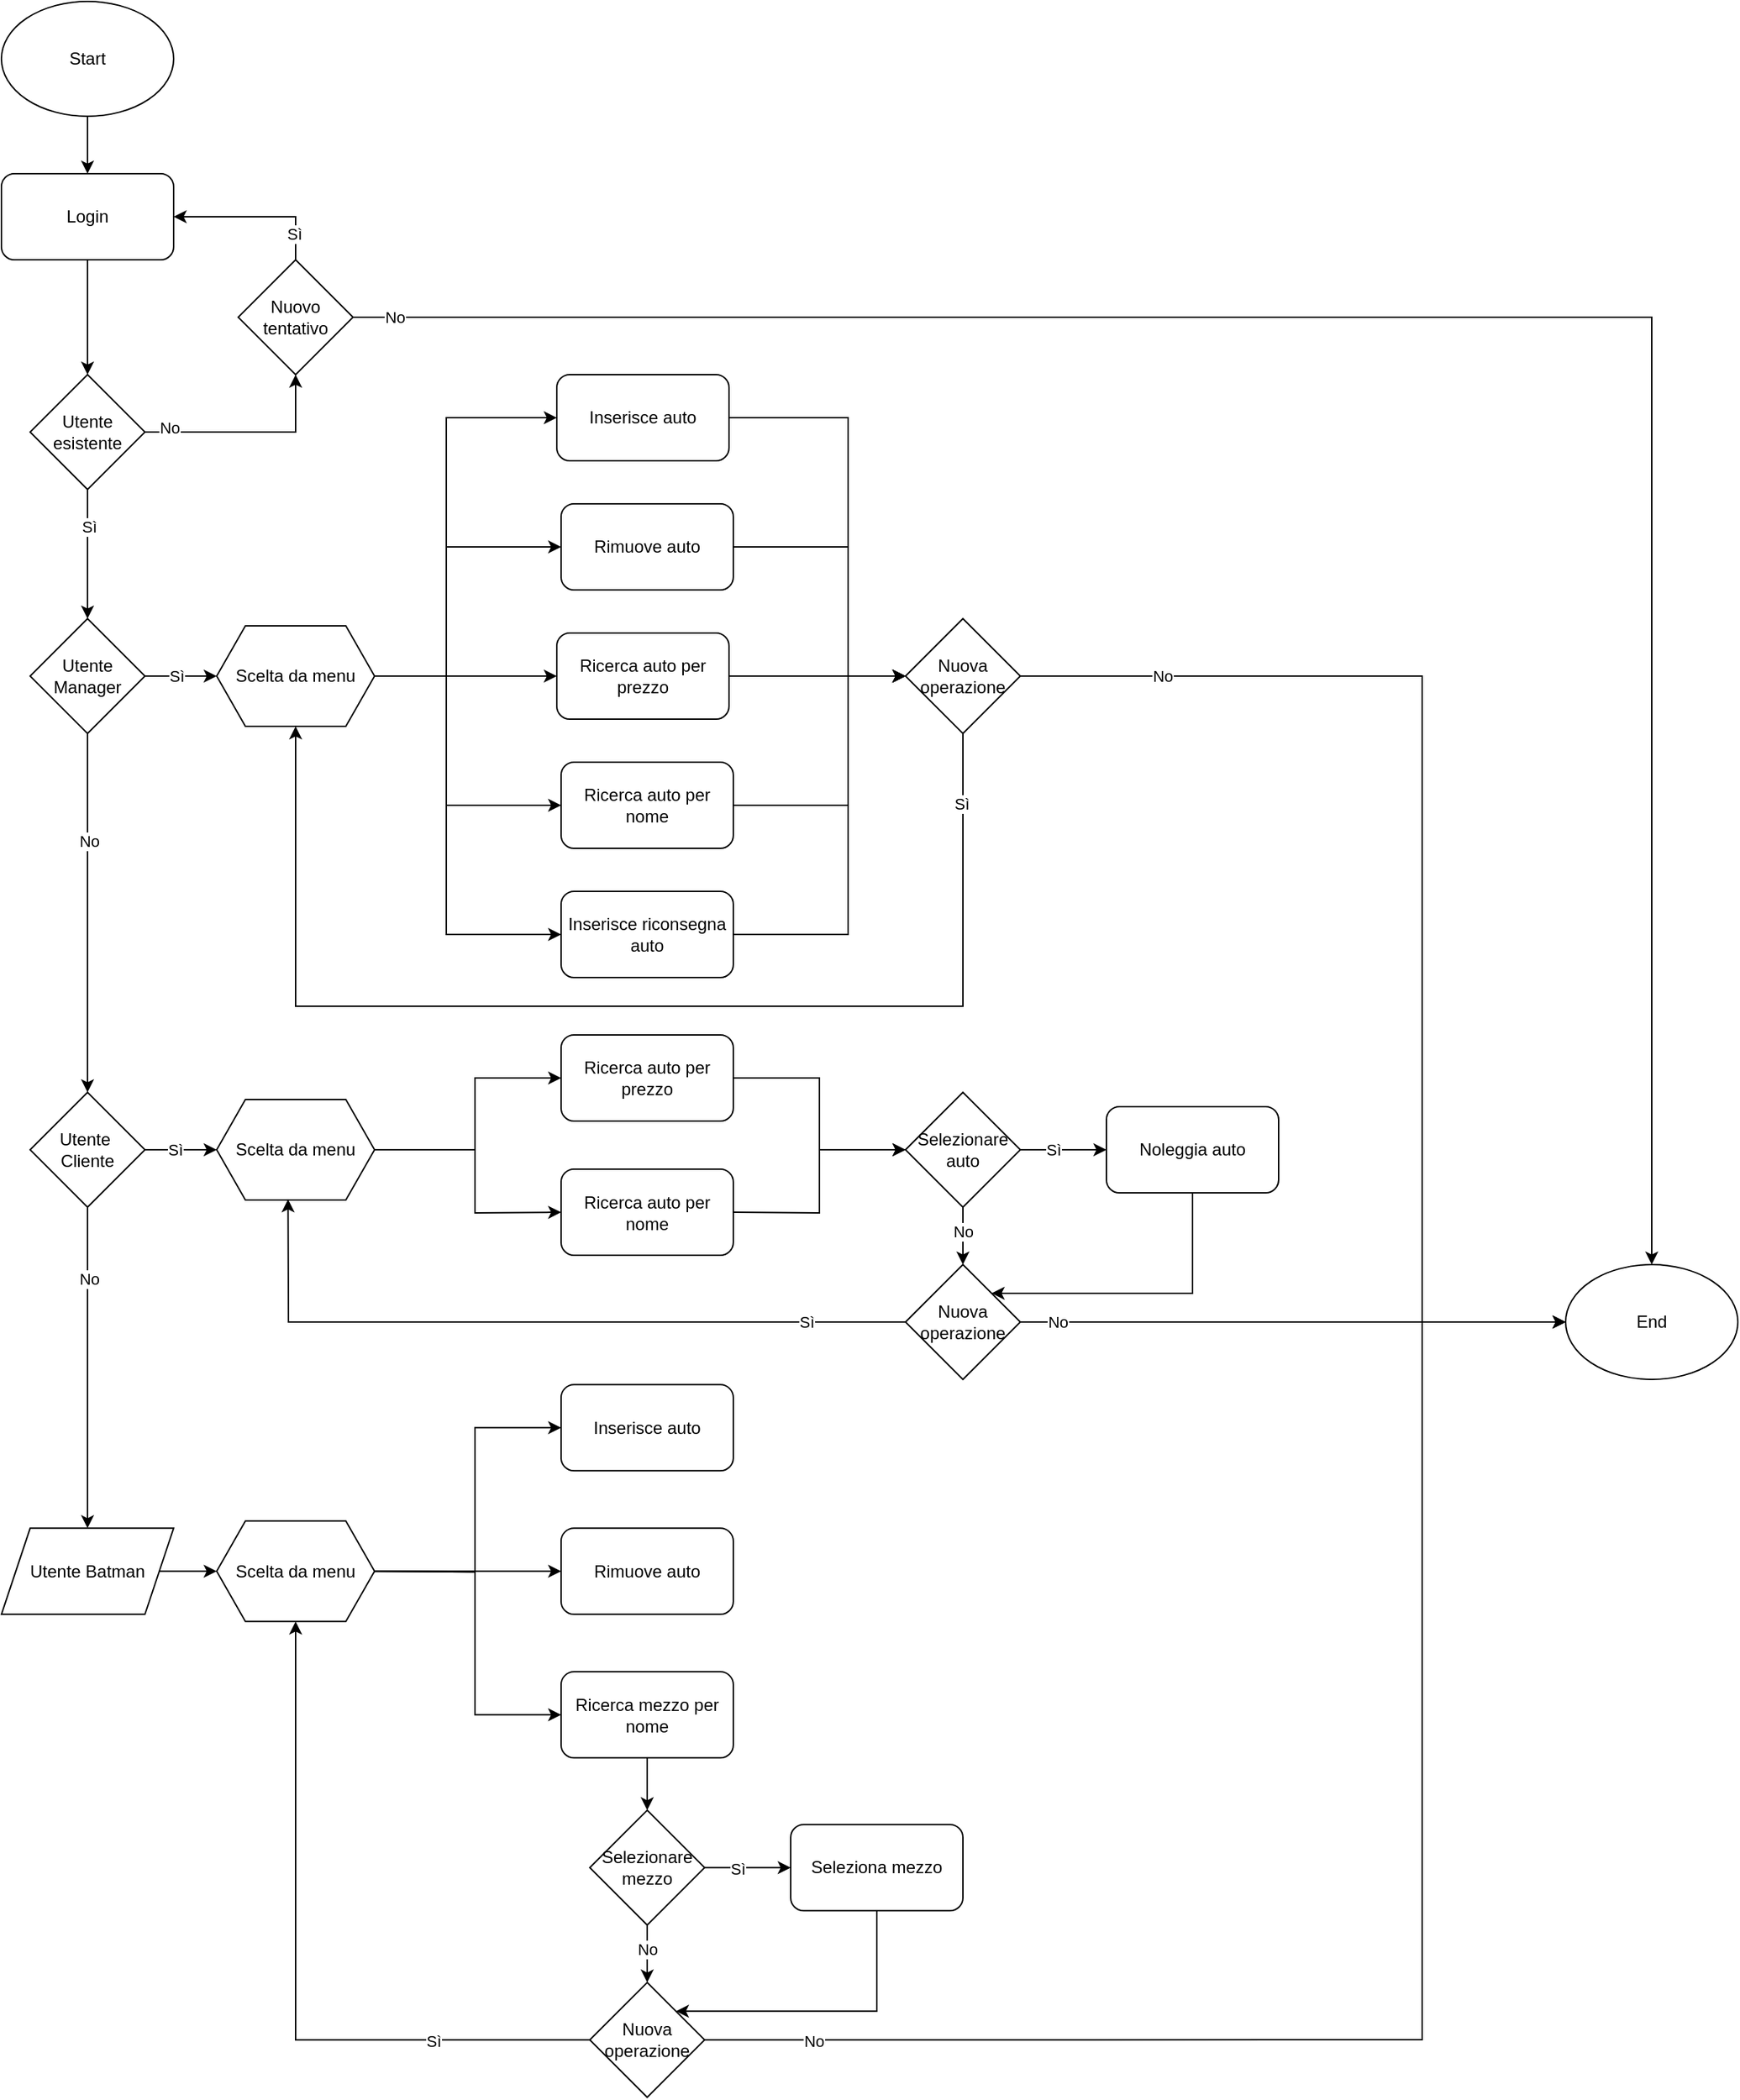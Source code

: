 <mxfile version="24.3.1" type="github">
  <diagram name="Pagina-1" id="EEm6VmCrQKePeS3bTBi5">
    <mxGraphModel dx="3733" dy="1447" grid="1" gridSize="10" guides="1" tooltips="1" connect="1" arrows="1" fold="1" page="1" pageScale="1" pageWidth="827" pageHeight="1169" math="0" shadow="0">
      <root>
        <mxCell id="0" />
        <mxCell id="1" parent="0" />
        <mxCell id="yDOt4Lqb7ccFXfuGrmkD-1" value="Start" style="ellipse;whiteSpace=wrap;html=1;" parent="1" vertex="1">
          <mxGeometry x="310" y="10" width="120" height="80" as="geometry" />
        </mxCell>
        <mxCell id="yDOt4Lqb7ccFXfuGrmkD-9" value="" style="endArrow=classic;html=1;rounded=0;exitX=0.5;exitY=1;exitDx=0;exitDy=0;entryX=0.5;entryY=0;entryDx=0;entryDy=0;" parent="1" source="yDOt4Lqb7ccFXfuGrmkD-1" target="yDOt4Lqb7ccFXfuGrmkD-62" edge="1">
          <mxGeometry width="50" height="50" relative="1" as="geometry">
            <mxPoint x="650" y="170" as="sourcePoint" />
            <mxPoint x="700" y="120" as="targetPoint" />
          </mxGeometry>
        </mxCell>
        <mxCell id="yDOt4Lqb7ccFXfuGrmkD-27" value="" style="endArrow=classic;html=1;rounded=0;exitX=1;exitY=0.5;exitDx=0;exitDy=0;entryX=0;entryY=0.5;entryDx=0;entryDy=0;" parent="1" source="yDOt4Lqb7ccFXfuGrmkD-45" target="pQ0ZtECu9dwq4PrQdhm7-3" edge="1">
          <mxGeometry width="50" height="50" relative="1" as="geometry">
            <mxPoint x="1260" y="1083.66" as="sourcePoint" />
            <mxPoint x="1000" y="1153.66" as="targetPoint" />
            <Array as="points">
              <mxPoint x="640" y="1104.15" />
              <mxPoint x="640" y="1203.66" />
            </Array>
          </mxGeometry>
        </mxCell>
        <mxCell id="yDOt4Lqb7ccFXfuGrmkD-28" value="Scelta da menu" style="shape=hexagon;perimeter=hexagonPerimeter2;whiteSpace=wrap;html=1;fixedSize=1;" parent="1" vertex="1">
          <mxGeometry x="460" y="445" width="110" height="70" as="geometry" />
        </mxCell>
        <mxCell id="yDOt4Lqb7ccFXfuGrmkD-29" value="Utente esistente" style="rhombus;whiteSpace=wrap;html=1;" parent="1" vertex="1">
          <mxGeometry x="330" y="270" width="80" height="80" as="geometry" />
        </mxCell>
        <mxCell id="yDOt4Lqb7ccFXfuGrmkD-30" value="" style="endArrow=classic;html=1;rounded=0;exitX=0.5;exitY=1;exitDx=0;exitDy=0;entryX=0.5;entryY=0;entryDx=0;entryDy=0;" parent="1" source="yDOt4Lqb7ccFXfuGrmkD-62" target="yDOt4Lqb7ccFXfuGrmkD-29" edge="1">
          <mxGeometry width="50" height="50" relative="1" as="geometry">
            <mxPoint x="370" y="230.0" as="sourcePoint" />
            <mxPoint x="369.41" y="270" as="targetPoint" />
          </mxGeometry>
        </mxCell>
        <mxCell id="yDOt4Lqb7ccFXfuGrmkD-31" value="" style="endArrow=classic;html=1;rounded=0;entryX=0.5;entryY=1;entryDx=0;entryDy=0;" parent="1" target="pQ0ZtECu9dwq4PrQdhm7-38" edge="1">
          <mxGeometry width="50" height="50" relative="1" as="geometry">
            <mxPoint x="410" y="310" as="sourcePoint" />
            <mxPoint x="200" y="240" as="targetPoint" />
            <Array as="points">
              <mxPoint x="515" y="310" />
            </Array>
          </mxGeometry>
        </mxCell>
        <mxCell id="yDOt4Lqb7ccFXfuGrmkD-55" value="No" style="edgeLabel;html=1;align=center;verticalAlign=middle;resizable=0;points=[];" parent="yDOt4Lqb7ccFXfuGrmkD-31" vertex="1" connectable="0">
          <mxGeometry x="-0.82" y="1" relative="1" as="geometry">
            <mxPoint x="4" y="-2" as="offset" />
          </mxGeometry>
        </mxCell>
        <mxCell id="yDOt4Lqb7ccFXfuGrmkD-32" value="" style="endArrow=classic;html=1;rounded=0;entryX=0.5;entryY=0;entryDx=0;entryDy=0;exitX=0.5;exitY=1;exitDx=0;exitDy=0;" parent="1" target="yDOt4Lqb7ccFXfuGrmkD-33" edge="1" source="yDOt4Lqb7ccFXfuGrmkD-29">
          <mxGeometry width="50" height="50" relative="1" as="geometry">
            <mxPoint x="400" y="390" as="sourcePoint" />
            <mxPoint x="369.41" y="460" as="targetPoint" />
          </mxGeometry>
        </mxCell>
        <mxCell id="YLqW735Ok_-E2ZX6jBCm-1" value="Sì" style="edgeLabel;html=1;align=center;verticalAlign=middle;resizable=0;points=[];" vertex="1" connectable="0" parent="yDOt4Lqb7ccFXfuGrmkD-32">
          <mxGeometry x="-0.424" y="1" relative="1" as="geometry">
            <mxPoint as="offset" />
          </mxGeometry>
        </mxCell>
        <mxCell id="yDOt4Lqb7ccFXfuGrmkD-33" value="Utente Manager" style="rhombus;whiteSpace=wrap;html=1;" parent="1" vertex="1">
          <mxGeometry x="330" y="440" width="80" height="80" as="geometry" />
        </mxCell>
        <mxCell id="yDOt4Lqb7ccFXfuGrmkD-35" value="" style="endArrow=classic;html=1;rounded=0;exitX=0.5;exitY=1;exitDx=0;exitDy=0;entryX=0.5;entryY=0;entryDx=0;entryDy=0;" parent="1" target="yDOt4Lqb7ccFXfuGrmkD-38" edge="1" source="yDOt4Lqb7ccFXfuGrmkD-33">
          <mxGeometry width="50" height="50" relative="1" as="geometry">
            <mxPoint x="369.41" y="570" as="sourcePoint" />
            <mxPoint x="369.41" y="610" as="targetPoint" />
          </mxGeometry>
        </mxCell>
        <mxCell id="yDOt4Lqb7ccFXfuGrmkD-52" value="No" style="edgeLabel;html=1;align=center;verticalAlign=middle;resizable=0;points=[];" parent="yDOt4Lqb7ccFXfuGrmkD-35" vertex="1" connectable="0">
          <mxGeometry x="-0.255" y="1" relative="1" as="geometry">
            <mxPoint y="-18" as="offset" />
          </mxGeometry>
        </mxCell>
        <mxCell id="yDOt4Lqb7ccFXfuGrmkD-36" value="" style="endArrow=classic;html=1;rounded=0;exitX=1;exitY=0.5;exitDx=0;exitDy=0;entryX=0;entryY=0.5;entryDx=0;entryDy=0;" parent="1" source="yDOt4Lqb7ccFXfuGrmkD-33" target="yDOt4Lqb7ccFXfuGrmkD-28" edge="1">
          <mxGeometry width="50" height="50" relative="1" as="geometry">
            <mxPoint x="379.41" y="410" as="sourcePoint" />
            <mxPoint x="380" y="450" as="targetPoint" />
          </mxGeometry>
        </mxCell>
        <mxCell id="yDOt4Lqb7ccFXfuGrmkD-49" value="Sì" style="edgeLabel;html=1;align=center;verticalAlign=middle;resizable=0;points=[];" parent="yDOt4Lqb7ccFXfuGrmkD-36" vertex="1" connectable="0">
          <mxGeometry x="-0.141" y="-1" relative="1" as="geometry">
            <mxPoint y="-1" as="offset" />
          </mxGeometry>
        </mxCell>
        <mxCell id="yDOt4Lqb7ccFXfuGrmkD-37" value="Scelta da menu" style="shape=hexagon;perimeter=hexagonPerimeter2;whiteSpace=wrap;html=1;fixedSize=1;" parent="1" vertex="1">
          <mxGeometry x="460" y="775" width="110" height="70" as="geometry" />
        </mxCell>
        <mxCell id="yDOt4Lqb7ccFXfuGrmkD-38" value="Utente&amp;nbsp;&lt;div&gt;Cliente&lt;/div&gt;" style="rhombus;whiteSpace=wrap;html=1;" parent="1" vertex="1">
          <mxGeometry x="330" y="770" width="80" height="80" as="geometry" />
        </mxCell>
        <mxCell id="yDOt4Lqb7ccFXfuGrmkD-39" value="" style="endArrow=classic;html=1;rounded=0;exitX=0.5;exitY=1;exitDx=0;exitDy=0;entryX=0.5;entryY=0;entryDx=0;entryDy=0;" parent="1" source="yDOt4Lqb7ccFXfuGrmkD-38" target="yDOt4Lqb7ccFXfuGrmkD-60" edge="1">
          <mxGeometry width="50" height="50" relative="1" as="geometry">
            <mxPoint x="369.41" y="833.51" as="sourcePoint" />
            <mxPoint x="369" y="883.51" as="targetPoint" />
          </mxGeometry>
        </mxCell>
        <mxCell id="yDOt4Lqb7ccFXfuGrmkD-53" value="No" style="edgeLabel;html=1;align=center;verticalAlign=middle;resizable=0;points=[];" parent="yDOt4Lqb7ccFXfuGrmkD-39" vertex="1" connectable="0">
          <mxGeometry x="-0.255" y="2" relative="1" as="geometry">
            <mxPoint x="-1" y="-34" as="offset" />
          </mxGeometry>
        </mxCell>
        <mxCell id="yDOt4Lqb7ccFXfuGrmkD-40" value="" style="endArrow=classic;html=1;rounded=0;exitX=1;exitY=0.5;exitDx=0;exitDy=0;entryX=0;entryY=0.5;entryDx=0;entryDy=0;" parent="1" source="yDOt4Lqb7ccFXfuGrmkD-38" target="yDOt4Lqb7ccFXfuGrmkD-37" edge="1">
          <mxGeometry width="50" height="50" relative="1" as="geometry">
            <mxPoint x="379.41" y="725" as="sourcePoint" />
            <mxPoint x="380" y="765" as="targetPoint" />
          </mxGeometry>
        </mxCell>
        <mxCell id="yDOt4Lqb7ccFXfuGrmkD-50" value="Sì" style="edgeLabel;html=1;align=center;verticalAlign=middle;resizable=0;points=[];" parent="yDOt4Lqb7ccFXfuGrmkD-40" vertex="1" connectable="0">
          <mxGeometry x="-0.188" y="-2" relative="1" as="geometry">
            <mxPoint y="-2" as="offset" />
          </mxGeometry>
        </mxCell>
        <mxCell id="yDOt4Lqb7ccFXfuGrmkD-45" value="Scelta da menu" style="shape=hexagon;perimeter=hexagonPerimeter2;whiteSpace=wrap;html=1;fixedSize=1;" parent="1" vertex="1">
          <mxGeometry x="460" y="1068.66" width="110" height="70" as="geometry" />
        </mxCell>
        <mxCell id="yDOt4Lqb7ccFXfuGrmkD-48" value="" style="endArrow=classic;html=1;rounded=0;exitX=1;exitY=0.5;exitDx=0;exitDy=0;entryX=0;entryY=0.5;entryDx=0;entryDy=0;" parent="1" source="yDOt4Lqb7ccFXfuGrmkD-60" target="yDOt4Lqb7ccFXfuGrmkD-45" edge="1">
          <mxGeometry width="50" height="50" relative="1" as="geometry">
            <mxPoint x="379.41" y="1033.66" as="sourcePoint" />
            <mxPoint x="380" y="1073.66" as="targetPoint" />
          </mxGeometry>
        </mxCell>
        <mxCell id="yDOt4Lqb7ccFXfuGrmkD-58" value="" style="endArrow=classic;html=1;rounded=0;exitX=1;exitY=0.5;exitDx=0;exitDy=0;entryX=0;entryY=0.5;entryDx=0;entryDy=0;" parent="1" source="yDOt4Lqb7ccFXfuGrmkD-68" target="pQ0ZtECu9dwq4PrQdhm7-29" edge="1">
          <mxGeometry width="50" height="50" relative="1" as="geometry">
            <mxPoint x="820" y="875" as="sourcePoint" />
            <mxPoint x="874" y="825" as="targetPoint" />
            <Array as="points">
              <mxPoint x="880" y="854" />
              <mxPoint x="880" y="810" />
            </Array>
          </mxGeometry>
        </mxCell>
        <mxCell id="yDOt4Lqb7ccFXfuGrmkD-60" value="Utente Batman" style="shape=parallelogram;perimeter=parallelogramPerimeter;whiteSpace=wrap;html=1;fixedSize=1;" parent="1" vertex="1">
          <mxGeometry x="310" y="1073.66" width="120" height="60" as="geometry" />
        </mxCell>
        <mxCell id="yDOt4Lqb7ccFXfuGrmkD-61" value="" style="endArrow=classic;html=1;rounded=0;exitX=1;exitY=0.5;exitDx=0;exitDy=0;entryX=0;entryY=0.5;entryDx=0;entryDy=0;" parent="1" source="yDOt4Lqb7ccFXfuGrmkD-67" target="pQ0ZtECu9dwq4PrQdhm7-29" edge="1">
          <mxGeometry width="50" height="50" relative="1" as="geometry">
            <mxPoint x="710" y="945" as="sourcePoint" />
            <mxPoint x="874" y="825" as="targetPoint" />
            <Array as="points">
              <mxPoint x="880" y="760" />
              <mxPoint x="880" y="810" />
            </Array>
          </mxGeometry>
        </mxCell>
        <mxCell id="yDOt4Lqb7ccFXfuGrmkD-62" value="Login" style="rounded=1;whiteSpace=wrap;html=1;" parent="1" vertex="1">
          <mxGeometry x="310" y="130" width="120" height="60" as="geometry" />
        </mxCell>
        <mxCell id="yDOt4Lqb7ccFXfuGrmkD-63" value="Inserisce auto" style="rounded=1;whiteSpace=wrap;html=1;" parent="1" vertex="1">
          <mxGeometry x="697" y="270" width="120" height="60" as="geometry" />
        </mxCell>
        <mxCell id="yDOt4Lqb7ccFXfuGrmkD-64" value="Rimuove auto" style="rounded=1;whiteSpace=wrap;html=1;" parent="1" vertex="1">
          <mxGeometry x="700" y="360" width="120" height="60" as="geometry" />
        </mxCell>
        <mxCell id="yDOt4Lqb7ccFXfuGrmkD-65" value="" style="endArrow=classic;html=1;rounded=0;exitX=1;exitY=0.5;exitDx=0;exitDy=0;entryX=0;entryY=0.5;entryDx=0;entryDy=0;" parent="1" source="yDOt4Lqb7ccFXfuGrmkD-28" target="yDOt4Lqb7ccFXfuGrmkD-63" edge="1">
          <mxGeometry width="50" height="50" relative="1" as="geometry">
            <mxPoint x="1010" y="540" as="sourcePoint" />
            <mxPoint x="1060" y="490" as="targetPoint" />
            <Array as="points">
              <mxPoint x="620" y="480" />
              <mxPoint x="620" y="300" />
            </Array>
          </mxGeometry>
        </mxCell>
        <mxCell id="yDOt4Lqb7ccFXfuGrmkD-66" value="" style="endArrow=classic;html=1;rounded=0;exitX=1;exitY=0.5;exitDx=0;exitDy=0;entryX=0;entryY=0.5;entryDx=0;entryDy=0;" parent="1" source="yDOt4Lqb7ccFXfuGrmkD-28" target="yDOt4Lqb7ccFXfuGrmkD-64" edge="1">
          <mxGeometry width="50" height="50" relative="1" as="geometry">
            <mxPoint x="1010" y="540" as="sourcePoint" />
            <mxPoint x="1060" y="490" as="targetPoint" />
            <Array as="points">
              <mxPoint x="620" y="480" />
              <mxPoint x="620" y="390" />
            </Array>
          </mxGeometry>
        </mxCell>
        <mxCell id="yDOt4Lqb7ccFXfuGrmkD-67" value="Ricerca auto per prezzo" style="rounded=1;whiteSpace=wrap;html=1;" parent="1" vertex="1">
          <mxGeometry x="700" y="730" width="120" height="60" as="geometry" />
        </mxCell>
        <mxCell id="yDOt4Lqb7ccFXfuGrmkD-68" value="Ricerca auto per nome" style="rounded=1;whiteSpace=wrap;html=1;" parent="1" vertex="1">
          <mxGeometry x="700" y="823.51" width="120" height="60" as="geometry" />
        </mxCell>
        <mxCell id="yDOt4Lqb7ccFXfuGrmkD-69" value="Noleggia auto" style="rounded=1;whiteSpace=wrap;html=1;" parent="1" vertex="1">
          <mxGeometry x="1080" y="780" width="120" height="60" as="geometry" />
        </mxCell>
        <mxCell id="yDOt4Lqb7ccFXfuGrmkD-70" value="" style="endArrow=classic;html=1;rounded=0;exitX=1;exitY=0.5;exitDx=0;exitDy=0;entryX=0;entryY=0.5;entryDx=0;entryDy=0;" parent="1" source="yDOt4Lqb7ccFXfuGrmkD-37" target="yDOt4Lqb7ccFXfuGrmkD-67" edge="1">
          <mxGeometry width="50" height="50" relative="1" as="geometry">
            <mxPoint x="1010" y="1025" as="sourcePoint" />
            <mxPoint x="1060" y="975" as="targetPoint" />
            <Array as="points">
              <mxPoint x="640" y="810" />
              <mxPoint x="640" y="760" />
            </Array>
          </mxGeometry>
        </mxCell>
        <mxCell id="yDOt4Lqb7ccFXfuGrmkD-71" value="" style="endArrow=classic;html=1;rounded=0;exitX=1;exitY=0.5;exitDx=0;exitDy=0;entryX=0;entryY=0.5;entryDx=0;entryDy=0;" parent="1" source="yDOt4Lqb7ccFXfuGrmkD-37" target="yDOt4Lqb7ccFXfuGrmkD-68" edge="1">
          <mxGeometry width="50" height="50" relative="1" as="geometry">
            <mxPoint x="1010" y="1025" as="sourcePoint" />
            <mxPoint x="700" y="875" as="targetPoint" />
            <Array as="points">
              <mxPoint x="640" y="810" />
              <mxPoint x="640" y="854" />
            </Array>
          </mxGeometry>
        </mxCell>
        <mxCell id="yDOt4Lqb7ccFXfuGrmkD-72" value="Inserisce auto" style="rounded=1;whiteSpace=wrap;html=1;" parent="1" vertex="1">
          <mxGeometry x="700" y="973.66" width="120" height="60" as="geometry" />
        </mxCell>
        <mxCell id="yDOt4Lqb7ccFXfuGrmkD-73" value="Rimuove auto" style="rounded=1;whiteSpace=wrap;html=1;" parent="1" vertex="1">
          <mxGeometry x="700" y="1073.66" width="120" height="60" as="geometry" />
        </mxCell>
        <mxCell id="yDOt4Lqb7ccFXfuGrmkD-74" value="" style="endArrow=classic;html=1;rounded=0;entryX=0;entryY=0.5;entryDx=0;entryDy=0;exitX=1;exitY=0.5;exitDx=0;exitDy=0;" parent="1" source="yDOt4Lqb7ccFXfuGrmkD-45" target="yDOt4Lqb7ccFXfuGrmkD-72" edge="1">
          <mxGeometry width="50" height="50" relative="1" as="geometry">
            <mxPoint x="1010" y="1093.66" as="sourcePoint" />
            <mxPoint x="1060" y="1043.66" as="targetPoint" />
            <Array as="points">
              <mxPoint x="640" y="1104.15" />
              <mxPoint x="640" y="1003.66" />
            </Array>
          </mxGeometry>
        </mxCell>
        <mxCell id="yDOt4Lqb7ccFXfuGrmkD-75" value="" style="endArrow=classic;html=1;rounded=0;exitX=1;exitY=0.5;exitDx=0;exitDy=0;entryX=0;entryY=0.5;entryDx=0;entryDy=0;" parent="1" source="yDOt4Lqb7ccFXfuGrmkD-45" target="yDOt4Lqb7ccFXfuGrmkD-73" edge="1">
          <mxGeometry width="50" height="50" relative="1" as="geometry">
            <mxPoint x="1010" y="1093.66" as="sourcePoint" />
            <mxPoint x="1060" y="1043.66" as="targetPoint" />
            <Array as="points">
              <mxPoint x="640" y="1103.66" />
            </Array>
          </mxGeometry>
        </mxCell>
        <mxCell id="yDOt4Lqb7ccFXfuGrmkD-76" value="" style="endArrow=classic;html=1;rounded=0;exitX=1;exitY=0.5;exitDx=0;exitDy=0;entryX=0;entryY=0.5;entryDx=0;entryDy=0;" parent="1" source="yDOt4Lqb7ccFXfuGrmkD-28" target="yDOt4Lqb7ccFXfuGrmkD-78" edge="1">
          <mxGeometry width="50" height="50" relative="1" as="geometry">
            <mxPoint x="930" y="740" as="sourcePoint" />
            <mxPoint x="980" y="690" as="targetPoint" />
            <Array as="points">
              <mxPoint x="620" y="480" />
            </Array>
          </mxGeometry>
        </mxCell>
        <mxCell id="yDOt4Lqb7ccFXfuGrmkD-77" value="" style="endArrow=classic;html=1;rounded=0;exitX=1;exitY=0.5;exitDx=0;exitDy=0;entryX=0;entryY=0.5;entryDx=0;entryDy=0;" parent="1" source="yDOt4Lqb7ccFXfuGrmkD-28" target="yDOt4Lqb7ccFXfuGrmkD-79" edge="1">
          <mxGeometry width="50" height="50" relative="1" as="geometry">
            <mxPoint x="930" y="740" as="sourcePoint" />
            <mxPoint x="980" y="690" as="targetPoint" />
            <Array as="points">
              <mxPoint x="620" y="480" />
              <mxPoint x="620" y="570" />
            </Array>
          </mxGeometry>
        </mxCell>
        <mxCell id="yDOt4Lqb7ccFXfuGrmkD-78" value="Ricerca auto per prezzo" style="rounded=1;whiteSpace=wrap;html=1;" parent="1" vertex="1">
          <mxGeometry x="697" y="450" width="120" height="60" as="geometry" />
        </mxCell>
        <mxCell id="yDOt4Lqb7ccFXfuGrmkD-79" value="Ricerca auto per nome" style="rounded=1;whiteSpace=wrap;html=1;" parent="1" vertex="1">
          <mxGeometry x="700" y="540" width="120" height="60" as="geometry" />
        </mxCell>
        <mxCell id="pQ0ZtECu9dwq4PrQdhm7-1" value="Seleziona mezzo" style="rounded=1;whiteSpace=wrap;html=1;" parent="1" vertex="1">
          <mxGeometry x="860" y="1280.15" width="120" height="60" as="geometry" />
        </mxCell>
        <mxCell id="pQ0ZtECu9dwq4PrQdhm7-3" value="Ricerca mezzo per nome" style="rounded=1;whiteSpace=wrap;html=1;" parent="1" vertex="1">
          <mxGeometry x="700" y="1173.66" width="120" height="60" as="geometry" />
        </mxCell>
        <mxCell id="pQ0ZtECu9dwq4PrQdhm7-4" value="" style="endArrow=classic;html=1;rounded=0;exitX=1;exitY=0.5;exitDx=0;exitDy=0;entryX=0;entryY=0.5;entryDx=0;entryDy=0;" parent="1" source="pQ0ZtECu9dwq4PrQdhm7-15" target="pQ0ZtECu9dwq4PrQdhm7-1" edge="1">
          <mxGeometry width="50" height="50" relative="1" as="geometry">
            <mxPoint x="930" y="893.66" as="sourcePoint" />
            <mxPoint x="980" y="843.66" as="targetPoint" />
          </mxGeometry>
        </mxCell>
        <mxCell id="pQ0ZtECu9dwq4PrQdhm7-17" value="Sì" style="edgeLabel;html=1;align=center;verticalAlign=middle;resizable=0;points=[];" parent="pQ0ZtECu9dwq4PrQdhm7-4" vertex="1" connectable="0">
          <mxGeometry x="-0.543" y="1" relative="1" as="geometry">
            <mxPoint x="9" y="2" as="offset" />
          </mxGeometry>
        </mxCell>
        <mxCell id="pQ0ZtECu9dwq4PrQdhm7-5" value="Nuova operazione" style="rhombus;whiteSpace=wrap;html=1;" parent="1" vertex="1">
          <mxGeometry x="940" y="440" width="80" height="80" as="geometry" />
        </mxCell>
        <mxCell id="pQ0ZtECu9dwq4PrQdhm7-6" value="" style="endArrow=classic;html=1;rounded=0;exitX=0.5;exitY=1;exitDx=0;exitDy=0;entryX=0.5;entryY=1;entryDx=0;entryDy=0;" parent="1" source="pQ0ZtECu9dwq4PrQdhm7-5" target="yDOt4Lqb7ccFXfuGrmkD-28" edge="1">
          <mxGeometry width="50" height="50" relative="1" as="geometry">
            <mxPoint x="930" y="640" as="sourcePoint" />
            <mxPoint x="950" y="350" as="targetPoint" />
            <Array as="points">
              <mxPoint x="980" y="710" />
              <mxPoint x="515" y="710" />
            </Array>
          </mxGeometry>
        </mxCell>
        <mxCell id="pQ0ZtECu9dwq4PrQdhm7-7" value="Sì" style="edgeLabel;html=1;align=center;verticalAlign=middle;resizable=0;points=[];" parent="pQ0ZtECu9dwq4PrQdhm7-6" vertex="1" connectable="0">
          <mxGeometry x="-0.814" relative="1" as="geometry">
            <mxPoint x="-1" y="-30" as="offset" />
          </mxGeometry>
        </mxCell>
        <mxCell id="pQ0ZtECu9dwq4PrQdhm7-8" value="" style="endArrow=classic;html=1;rounded=0;exitX=1;exitY=0.5;exitDx=0;exitDy=0;" parent="1" source="pQ0ZtECu9dwq4PrQdhm7-5" target="pQ0ZtECu9dwq4PrQdhm7-9" edge="1">
          <mxGeometry width="50" height="50" relative="1" as="geometry">
            <mxPoint x="930" y="640" as="sourcePoint" />
            <mxPoint x="1270" y="740" as="targetPoint" />
            <Array as="points">
              <mxPoint x="1300" y="480" />
              <mxPoint x="1300" y="930" />
            </Array>
          </mxGeometry>
        </mxCell>
        <mxCell id="pQ0ZtECu9dwq4PrQdhm7-10" value="No" style="edgeLabel;html=1;align=center;verticalAlign=middle;resizable=0;points=[];" parent="pQ0ZtECu9dwq4PrQdhm7-8" vertex="1" connectable="0">
          <mxGeometry x="-0.567" relative="1" as="geometry">
            <mxPoint x="-81" as="offset" />
          </mxGeometry>
        </mxCell>
        <mxCell id="pQ0ZtECu9dwq4PrQdhm7-9" value="End" style="ellipse;whiteSpace=wrap;html=1;" parent="1" vertex="1">
          <mxGeometry x="1400" y="890" width="120" height="80" as="geometry" />
        </mxCell>
        <mxCell id="pQ0ZtECu9dwq4PrQdhm7-11" value="" style="endArrow=classic;html=1;rounded=0;exitX=1;exitY=0.5;exitDx=0;exitDy=0;entryX=0;entryY=0.5;entryDx=0;entryDy=0;" parent="1" source="yDOt4Lqb7ccFXfuGrmkD-63" target="pQ0ZtECu9dwq4PrQdhm7-5" edge="1">
          <mxGeometry width="50" height="50" relative="1" as="geometry">
            <mxPoint x="930" y="640" as="sourcePoint" />
            <mxPoint x="980" y="590" as="targetPoint" />
            <Array as="points">
              <mxPoint x="900" y="300" />
              <mxPoint x="900" y="480" />
            </Array>
          </mxGeometry>
        </mxCell>
        <mxCell id="pQ0ZtECu9dwq4PrQdhm7-12" value="" style="endArrow=classic;html=1;rounded=0;exitX=1;exitY=0.5;exitDx=0;exitDy=0;entryX=0;entryY=0.5;entryDx=0;entryDy=0;" parent="1" source="yDOt4Lqb7ccFXfuGrmkD-64" target="pQ0ZtECu9dwq4PrQdhm7-5" edge="1">
          <mxGeometry width="50" height="50" relative="1" as="geometry">
            <mxPoint x="930" y="640" as="sourcePoint" />
            <mxPoint x="980" y="590" as="targetPoint" />
            <Array as="points">
              <mxPoint x="900" y="390" />
              <mxPoint x="900" y="480" />
            </Array>
          </mxGeometry>
        </mxCell>
        <mxCell id="pQ0ZtECu9dwq4PrQdhm7-13" value="" style="endArrow=classic;html=1;rounded=0;exitX=1;exitY=0.5;exitDx=0;exitDy=0;entryX=0;entryY=0.5;entryDx=0;entryDy=0;" parent="1" source="yDOt4Lqb7ccFXfuGrmkD-78" target="pQ0ZtECu9dwq4PrQdhm7-5" edge="1">
          <mxGeometry width="50" height="50" relative="1" as="geometry">
            <mxPoint x="930" y="640" as="sourcePoint" />
            <mxPoint x="980" y="590" as="targetPoint" />
            <Array as="points">
              <mxPoint x="900" y="480" />
            </Array>
          </mxGeometry>
        </mxCell>
        <mxCell id="pQ0ZtECu9dwq4PrQdhm7-14" value="" style="endArrow=classic;html=1;rounded=0;exitX=1;exitY=0.5;exitDx=0;exitDy=0;entryX=0;entryY=0.5;entryDx=0;entryDy=0;" parent="1" source="yDOt4Lqb7ccFXfuGrmkD-79" target="pQ0ZtECu9dwq4PrQdhm7-5" edge="1">
          <mxGeometry width="50" height="50" relative="1" as="geometry">
            <mxPoint x="930" y="640" as="sourcePoint" />
            <mxPoint x="980" y="590" as="targetPoint" />
            <Array as="points">
              <mxPoint x="900" y="570" />
              <mxPoint x="900" y="480" />
            </Array>
          </mxGeometry>
        </mxCell>
        <mxCell id="pQ0ZtECu9dwq4PrQdhm7-15" value="Selezionare mezzo" style="rhombus;whiteSpace=wrap;html=1;" parent="1" vertex="1">
          <mxGeometry x="720" y="1270.15" width="80" height="80" as="geometry" />
        </mxCell>
        <mxCell id="pQ0ZtECu9dwq4PrQdhm7-16" value="" style="endArrow=classic;html=1;rounded=0;exitX=0.5;exitY=1;exitDx=0;exitDy=0;entryX=0.5;entryY=0;entryDx=0;entryDy=0;" parent="1" source="pQ0ZtECu9dwq4PrQdhm7-3" target="pQ0ZtECu9dwq4PrQdhm7-15" edge="1">
          <mxGeometry width="50" height="50" relative="1" as="geometry">
            <mxPoint x="920" y="1200.15" as="sourcePoint" />
            <mxPoint x="970" y="1150.15" as="targetPoint" />
          </mxGeometry>
        </mxCell>
        <mxCell id="pQ0ZtECu9dwq4PrQdhm7-18" value="Nuova operazione" style="rhombus;whiteSpace=wrap;html=1;" parent="1" vertex="1">
          <mxGeometry x="720" y="1390.15" width="80" height="80" as="geometry" />
        </mxCell>
        <mxCell id="pQ0ZtECu9dwq4PrQdhm7-19" value="" style="endArrow=classic;html=1;rounded=0;exitX=0.5;exitY=1;exitDx=0;exitDy=0;entryX=0.5;entryY=0;entryDx=0;entryDy=0;" parent="1" source="pQ0ZtECu9dwq4PrQdhm7-15" target="pQ0ZtECu9dwq4PrQdhm7-18" edge="1">
          <mxGeometry width="50" height="50" relative="1" as="geometry">
            <mxPoint x="920" y="1290.15" as="sourcePoint" />
            <mxPoint x="970" y="1240.15" as="targetPoint" />
          </mxGeometry>
        </mxCell>
        <mxCell id="pQ0ZtECu9dwq4PrQdhm7-20" value="No" style="edgeLabel;html=1;align=center;verticalAlign=middle;resizable=0;points=[];" parent="pQ0ZtECu9dwq4PrQdhm7-19" vertex="1" connectable="0">
          <mxGeometry x="-0.181" relative="1" as="geometry">
            <mxPoint as="offset" />
          </mxGeometry>
        </mxCell>
        <mxCell id="pQ0ZtECu9dwq4PrQdhm7-21" value="" style="endArrow=classic;html=1;rounded=0;exitX=0;exitY=0.5;exitDx=0;exitDy=0;entryX=0.5;entryY=1;entryDx=0;entryDy=0;" parent="1" source="pQ0ZtECu9dwq4PrQdhm7-18" target="yDOt4Lqb7ccFXfuGrmkD-45" edge="1">
          <mxGeometry width="50" height="50" relative="1" as="geometry">
            <mxPoint x="920" y="1290.15" as="sourcePoint" />
            <mxPoint x="970" y="1240.15" as="targetPoint" />
            <Array as="points">
              <mxPoint x="515" y="1430.15" />
            </Array>
          </mxGeometry>
        </mxCell>
        <mxCell id="pQ0ZtECu9dwq4PrQdhm7-22" value="Sì" style="edgeLabel;html=1;align=center;verticalAlign=middle;resizable=0;points=[];" parent="pQ0ZtECu9dwq4PrQdhm7-21" vertex="1" connectable="0">
          <mxGeometry x="-0.559" y="1" relative="1" as="geometry">
            <mxPoint as="offset" />
          </mxGeometry>
        </mxCell>
        <mxCell id="pQ0ZtECu9dwq4PrQdhm7-23" value="" style="endArrow=classic;html=1;rounded=0;exitX=1;exitY=0.5;exitDx=0;exitDy=0;entryX=0;entryY=0.5;entryDx=0;entryDy=0;" parent="1" source="pQ0ZtECu9dwq4PrQdhm7-18" target="pQ0ZtECu9dwq4PrQdhm7-9" edge="1">
          <mxGeometry width="50" height="50" relative="1" as="geometry">
            <mxPoint x="880" y="1250" as="sourcePoint" />
            <mxPoint x="1320" y="1390" as="targetPoint" />
            <Array as="points">
              <mxPoint x="1300" y="1430" />
              <mxPoint x="1300" y="930" />
            </Array>
          </mxGeometry>
        </mxCell>
        <mxCell id="pQ0ZtECu9dwq4PrQdhm7-24" value="No" style="edgeLabel;html=1;align=center;verticalAlign=middle;resizable=0;points=[];" parent="pQ0ZtECu9dwq4PrQdhm7-23" vertex="1" connectable="0">
          <mxGeometry x="-0.863" y="-1" relative="1" as="geometry">
            <mxPoint as="offset" />
          </mxGeometry>
        </mxCell>
        <mxCell id="pQ0ZtECu9dwq4PrQdhm7-25" value="" style="endArrow=classic;html=1;rounded=0;exitX=0.5;exitY=1;exitDx=0;exitDy=0;entryX=1;entryY=0;entryDx=0;entryDy=0;" parent="1" source="pQ0ZtECu9dwq4PrQdhm7-1" target="pQ0ZtECu9dwq4PrQdhm7-18" edge="1">
          <mxGeometry width="50" height="50" relative="1" as="geometry">
            <mxPoint x="880" y="1290.15" as="sourcePoint" />
            <mxPoint x="760" y="1380.15" as="targetPoint" />
            <Array as="points">
              <mxPoint x="920" y="1410.15" />
            </Array>
          </mxGeometry>
        </mxCell>
        <mxCell id="pQ0ZtECu9dwq4PrQdhm7-27" value="" style="endArrow=classic;html=1;rounded=0;exitX=1;exitY=0.5;exitDx=0;exitDy=0;entryX=0;entryY=0.5;entryDx=0;entryDy=0;" parent="1" source="pQ0ZtECu9dwq4PrQdhm7-29" target="yDOt4Lqb7ccFXfuGrmkD-69" edge="1">
          <mxGeometry width="50" height="50" relative="1" as="geometry">
            <mxPoint x="1150" y="393.51" as="sourcePoint" />
            <mxPoint x="1200" y="343.51" as="targetPoint" />
          </mxGeometry>
        </mxCell>
        <mxCell id="pQ0ZtECu9dwq4PrQdhm7-28" value="Sì" style="edgeLabel;html=1;align=center;verticalAlign=middle;resizable=0;points=[];" parent="pQ0ZtECu9dwq4PrQdhm7-27" vertex="1" connectable="0">
          <mxGeometry x="-0.543" y="1" relative="1" as="geometry">
            <mxPoint x="9" y="1" as="offset" />
          </mxGeometry>
        </mxCell>
        <mxCell id="pQ0ZtECu9dwq4PrQdhm7-29" value="Selezionare auto" style="rhombus;whiteSpace=wrap;html=1;" parent="1" vertex="1">
          <mxGeometry x="940" y="770" width="80" height="80" as="geometry" />
        </mxCell>
        <mxCell id="pQ0ZtECu9dwq4PrQdhm7-30" value="Nuova operazione" style="rhombus;whiteSpace=wrap;html=1;" parent="1" vertex="1">
          <mxGeometry x="940" y="890" width="80" height="80" as="geometry" />
        </mxCell>
        <mxCell id="pQ0ZtECu9dwq4PrQdhm7-31" value="" style="endArrow=classic;html=1;rounded=0;exitX=0.5;exitY=1;exitDx=0;exitDy=0;entryX=0.5;entryY=0;entryDx=0;entryDy=0;" parent="1" source="pQ0ZtECu9dwq4PrQdhm7-29" target="pQ0ZtECu9dwq4PrQdhm7-30" edge="1">
          <mxGeometry width="50" height="50" relative="1" as="geometry">
            <mxPoint x="1140" y="790" as="sourcePoint" />
            <mxPoint x="1190" y="740" as="targetPoint" />
          </mxGeometry>
        </mxCell>
        <mxCell id="pQ0ZtECu9dwq4PrQdhm7-32" value="No" style="edgeLabel;html=1;align=center;verticalAlign=middle;resizable=0;points=[];" parent="pQ0ZtECu9dwq4PrQdhm7-31" vertex="1" connectable="0">
          <mxGeometry x="-0.181" relative="1" as="geometry">
            <mxPoint as="offset" />
          </mxGeometry>
        </mxCell>
        <mxCell id="pQ0ZtECu9dwq4PrQdhm7-33" value="" style="endArrow=classic;html=1;rounded=0;exitX=1;exitY=0.5;exitDx=0;exitDy=0;entryX=0;entryY=0.5;entryDx=0;entryDy=0;" parent="1" source="pQ0ZtECu9dwq4PrQdhm7-30" target="pQ0ZtECu9dwq4PrQdhm7-9" edge="1">
          <mxGeometry width="50" height="50" relative="1" as="geometry">
            <mxPoint x="1100" y="790" as="sourcePoint" />
            <mxPoint x="1370" y="930" as="targetPoint" />
            <Array as="points">
              <mxPoint x="1340" y="930" />
            </Array>
          </mxGeometry>
        </mxCell>
        <mxCell id="pQ0ZtECu9dwq4PrQdhm7-34" value="No" style="edgeLabel;html=1;align=center;verticalAlign=middle;resizable=0;points=[];" parent="pQ0ZtECu9dwq4PrQdhm7-33" vertex="1" connectable="0">
          <mxGeometry x="-0.863" y="-1" relative="1" as="geometry">
            <mxPoint y="-1" as="offset" />
          </mxGeometry>
        </mxCell>
        <mxCell id="pQ0ZtECu9dwq4PrQdhm7-35" value="" style="endArrow=classic;html=1;rounded=0;exitX=0.5;exitY=1;exitDx=0;exitDy=0;entryX=1;entryY=0;entryDx=0;entryDy=0;" parent="1" source="yDOt4Lqb7ccFXfuGrmkD-69" target="pQ0ZtECu9dwq4PrQdhm7-30" edge="1">
          <mxGeometry width="50" height="50" relative="1" as="geometry">
            <mxPoint x="1100" y="790" as="sourcePoint" />
            <mxPoint x="980" y="880" as="targetPoint" />
            <Array as="points">
              <mxPoint x="1140" y="910" />
            </Array>
          </mxGeometry>
        </mxCell>
        <mxCell id="pQ0ZtECu9dwq4PrQdhm7-36" value="" style="endArrow=classic;html=1;rounded=0;exitX=0;exitY=0.5;exitDx=0;exitDy=0;entryX=0.452;entryY=0.993;entryDx=0;entryDy=0;entryPerimeter=0;" parent="1" source="pQ0ZtECu9dwq4PrQdhm7-30" target="yDOt4Lqb7ccFXfuGrmkD-37" edge="1">
          <mxGeometry width="50" height="50" relative="1" as="geometry">
            <mxPoint x="880" y="840" as="sourcePoint" />
            <mxPoint x="930" y="790" as="targetPoint" />
            <Array as="points">
              <mxPoint x="510" y="930" />
            </Array>
          </mxGeometry>
        </mxCell>
        <mxCell id="pQ0ZtECu9dwq4PrQdhm7-37" value="Sì" style="edgeLabel;html=1;align=center;verticalAlign=middle;resizable=0;points=[];" parent="pQ0ZtECu9dwq4PrQdhm7-36" vertex="1" connectable="0">
          <mxGeometry x="-0.776" y="1" relative="1" as="geometry">
            <mxPoint x="-12" y="-1" as="offset" />
          </mxGeometry>
        </mxCell>
        <mxCell id="pQ0ZtECu9dwq4PrQdhm7-38" value="Nuovo tentativo" style="rhombus;whiteSpace=wrap;html=1;" parent="1" vertex="1">
          <mxGeometry x="475" y="190" width="80" height="80" as="geometry" />
        </mxCell>
        <mxCell id="pQ0ZtECu9dwq4PrQdhm7-39" value="" style="endArrow=classic;html=1;rounded=0;exitX=0.5;exitY=0;exitDx=0;exitDy=0;entryX=1;entryY=0.5;entryDx=0;entryDy=0;" parent="1" source="pQ0ZtECu9dwq4PrQdhm7-38" target="yDOt4Lqb7ccFXfuGrmkD-62" edge="1">
          <mxGeometry width="50" height="50" relative="1" as="geometry">
            <mxPoint x="610" y="320" as="sourcePoint" />
            <mxPoint x="660" y="270" as="targetPoint" />
            <Array as="points">
              <mxPoint x="515" y="160" />
            </Array>
          </mxGeometry>
        </mxCell>
        <mxCell id="pQ0ZtECu9dwq4PrQdhm7-41" value="Sì" style="edgeLabel;html=1;align=center;verticalAlign=middle;resizable=0;points=[];" parent="pQ0ZtECu9dwq4PrQdhm7-39" vertex="1" connectable="0">
          <mxGeometry x="-0.687" y="1" relative="1" as="geometry">
            <mxPoint as="offset" />
          </mxGeometry>
        </mxCell>
        <mxCell id="pQ0ZtECu9dwq4PrQdhm7-42" value="" style="endArrow=classic;html=1;rounded=0;exitX=1;exitY=0.5;exitDx=0;exitDy=0;entryX=0.5;entryY=0;entryDx=0;entryDy=0;" parent="1" source="pQ0ZtECu9dwq4PrQdhm7-38" target="pQ0ZtECu9dwq4PrQdhm7-9" edge="1">
          <mxGeometry width="50" height="50" relative="1" as="geometry">
            <mxPoint x="610" y="290" as="sourcePoint" />
            <mxPoint x="1440" y="680" as="targetPoint" />
            <Array as="points">
              <mxPoint x="1460" y="230" />
            </Array>
          </mxGeometry>
        </mxCell>
        <mxCell id="pQ0ZtECu9dwq4PrQdhm7-43" value="No" style="edgeLabel;html=1;align=center;verticalAlign=middle;resizable=0;points=[];" parent="pQ0ZtECu9dwq4PrQdhm7-42" vertex="1" connectable="0">
          <mxGeometry x="-0.973" relative="1" as="geometry">
            <mxPoint x="8" as="offset" />
          </mxGeometry>
        </mxCell>
        <mxCell id="YLqW735Ok_-E2ZX6jBCm-2" value="Inserisce riconsegna auto" style="rounded=1;whiteSpace=wrap;html=1;" vertex="1" parent="1">
          <mxGeometry x="700" y="630" width="120" height="60" as="geometry" />
        </mxCell>
        <mxCell id="YLqW735Ok_-E2ZX6jBCm-3" value="" style="endArrow=classic;html=1;rounded=0;exitX=1;exitY=0.5;exitDx=0;exitDy=0;entryX=0;entryY=0.5;entryDx=0;entryDy=0;" edge="1" parent="1" source="yDOt4Lqb7ccFXfuGrmkD-28" target="YLqW735Ok_-E2ZX6jBCm-2">
          <mxGeometry width="50" height="50" relative="1" as="geometry">
            <mxPoint x="890" y="570" as="sourcePoint" />
            <mxPoint x="940" y="520" as="targetPoint" />
            <Array as="points">
              <mxPoint x="620" y="480" />
              <mxPoint x="620" y="660" />
            </Array>
          </mxGeometry>
        </mxCell>
        <mxCell id="YLqW735Ok_-E2ZX6jBCm-4" value="" style="endArrow=classic;html=1;rounded=0;exitX=1;exitY=0.5;exitDx=0;exitDy=0;entryX=0;entryY=0.5;entryDx=0;entryDy=0;" edge="1" parent="1" source="YLqW735Ok_-E2ZX6jBCm-2" target="pQ0ZtECu9dwq4PrQdhm7-5">
          <mxGeometry width="50" height="50" relative="1" as="geometry">
            <mxPoint x="890" y="570" as="sourcePoint" />
            <mxPoint x="940" y="520" as="targetPoint" />
            <Array as="points">
              <mxPoint x="900" y="660" />
              <mxPoint x="900" y="480" />
            </Array>
          </mxGeometry>
        </mxCell>
      </root>
    </mxGraphModel>
  </diagram>
</mxfile>
